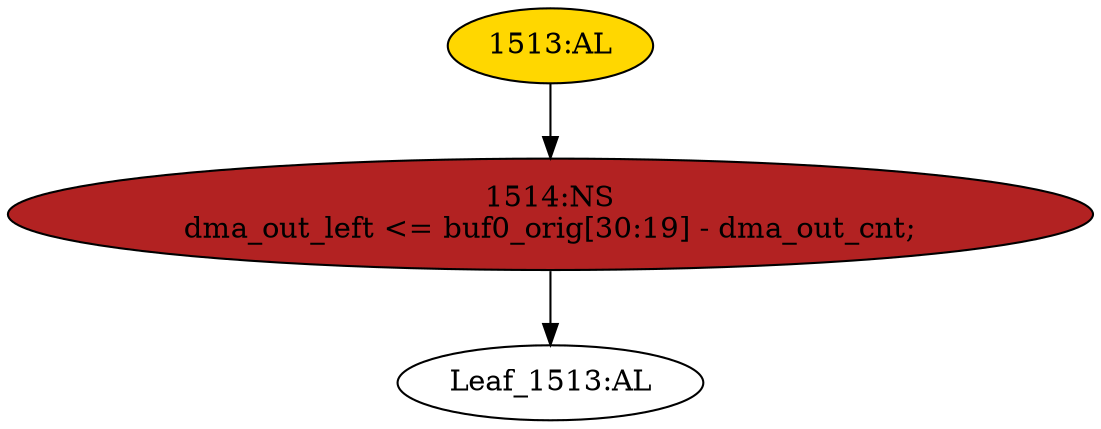 strict digraph "" {
	node [label="\N"];
	"Leaf_1513:AL"	 [def_var="['dma_out_left']",
		label="Leaf_1513:AL"];
	"1513:AL"	 [ast="<pyverilog.vparser.ast.Always object at 0x7f0a38da8a10>",
		clk_sens=True,
		fillcolor=gold,
		label="1513:AL",
		sens="['clk']",
		statements="[]",
		style=filled,
		typ=Always,
		use_var="['buf0_orig', 'dma_out_cnt']"];
	"1514:NS"	 [ast="<pyverilog.vparser.ast.NonblockingSubstitution object at 0x7f0a38da8b10>",
		fillcolor=firebrick,
		label="1514:NS
dma_out_left <= buf0_orig[30:19] - dma_out_cnt;",
		statements="[<pyverilog.vparser.ast.NonblockingSubstitution object at 0x7f0a38da8b10>]",
		style=filled,
		typ=NonblockingSubstitution];
	"1513:AL" -> "1514:NS"	 [cond="[]",
		lineno=None];
	"1514:NS" -> "Leaf_1513:AL"	 [cond="[]",
		lineno=None];
}
